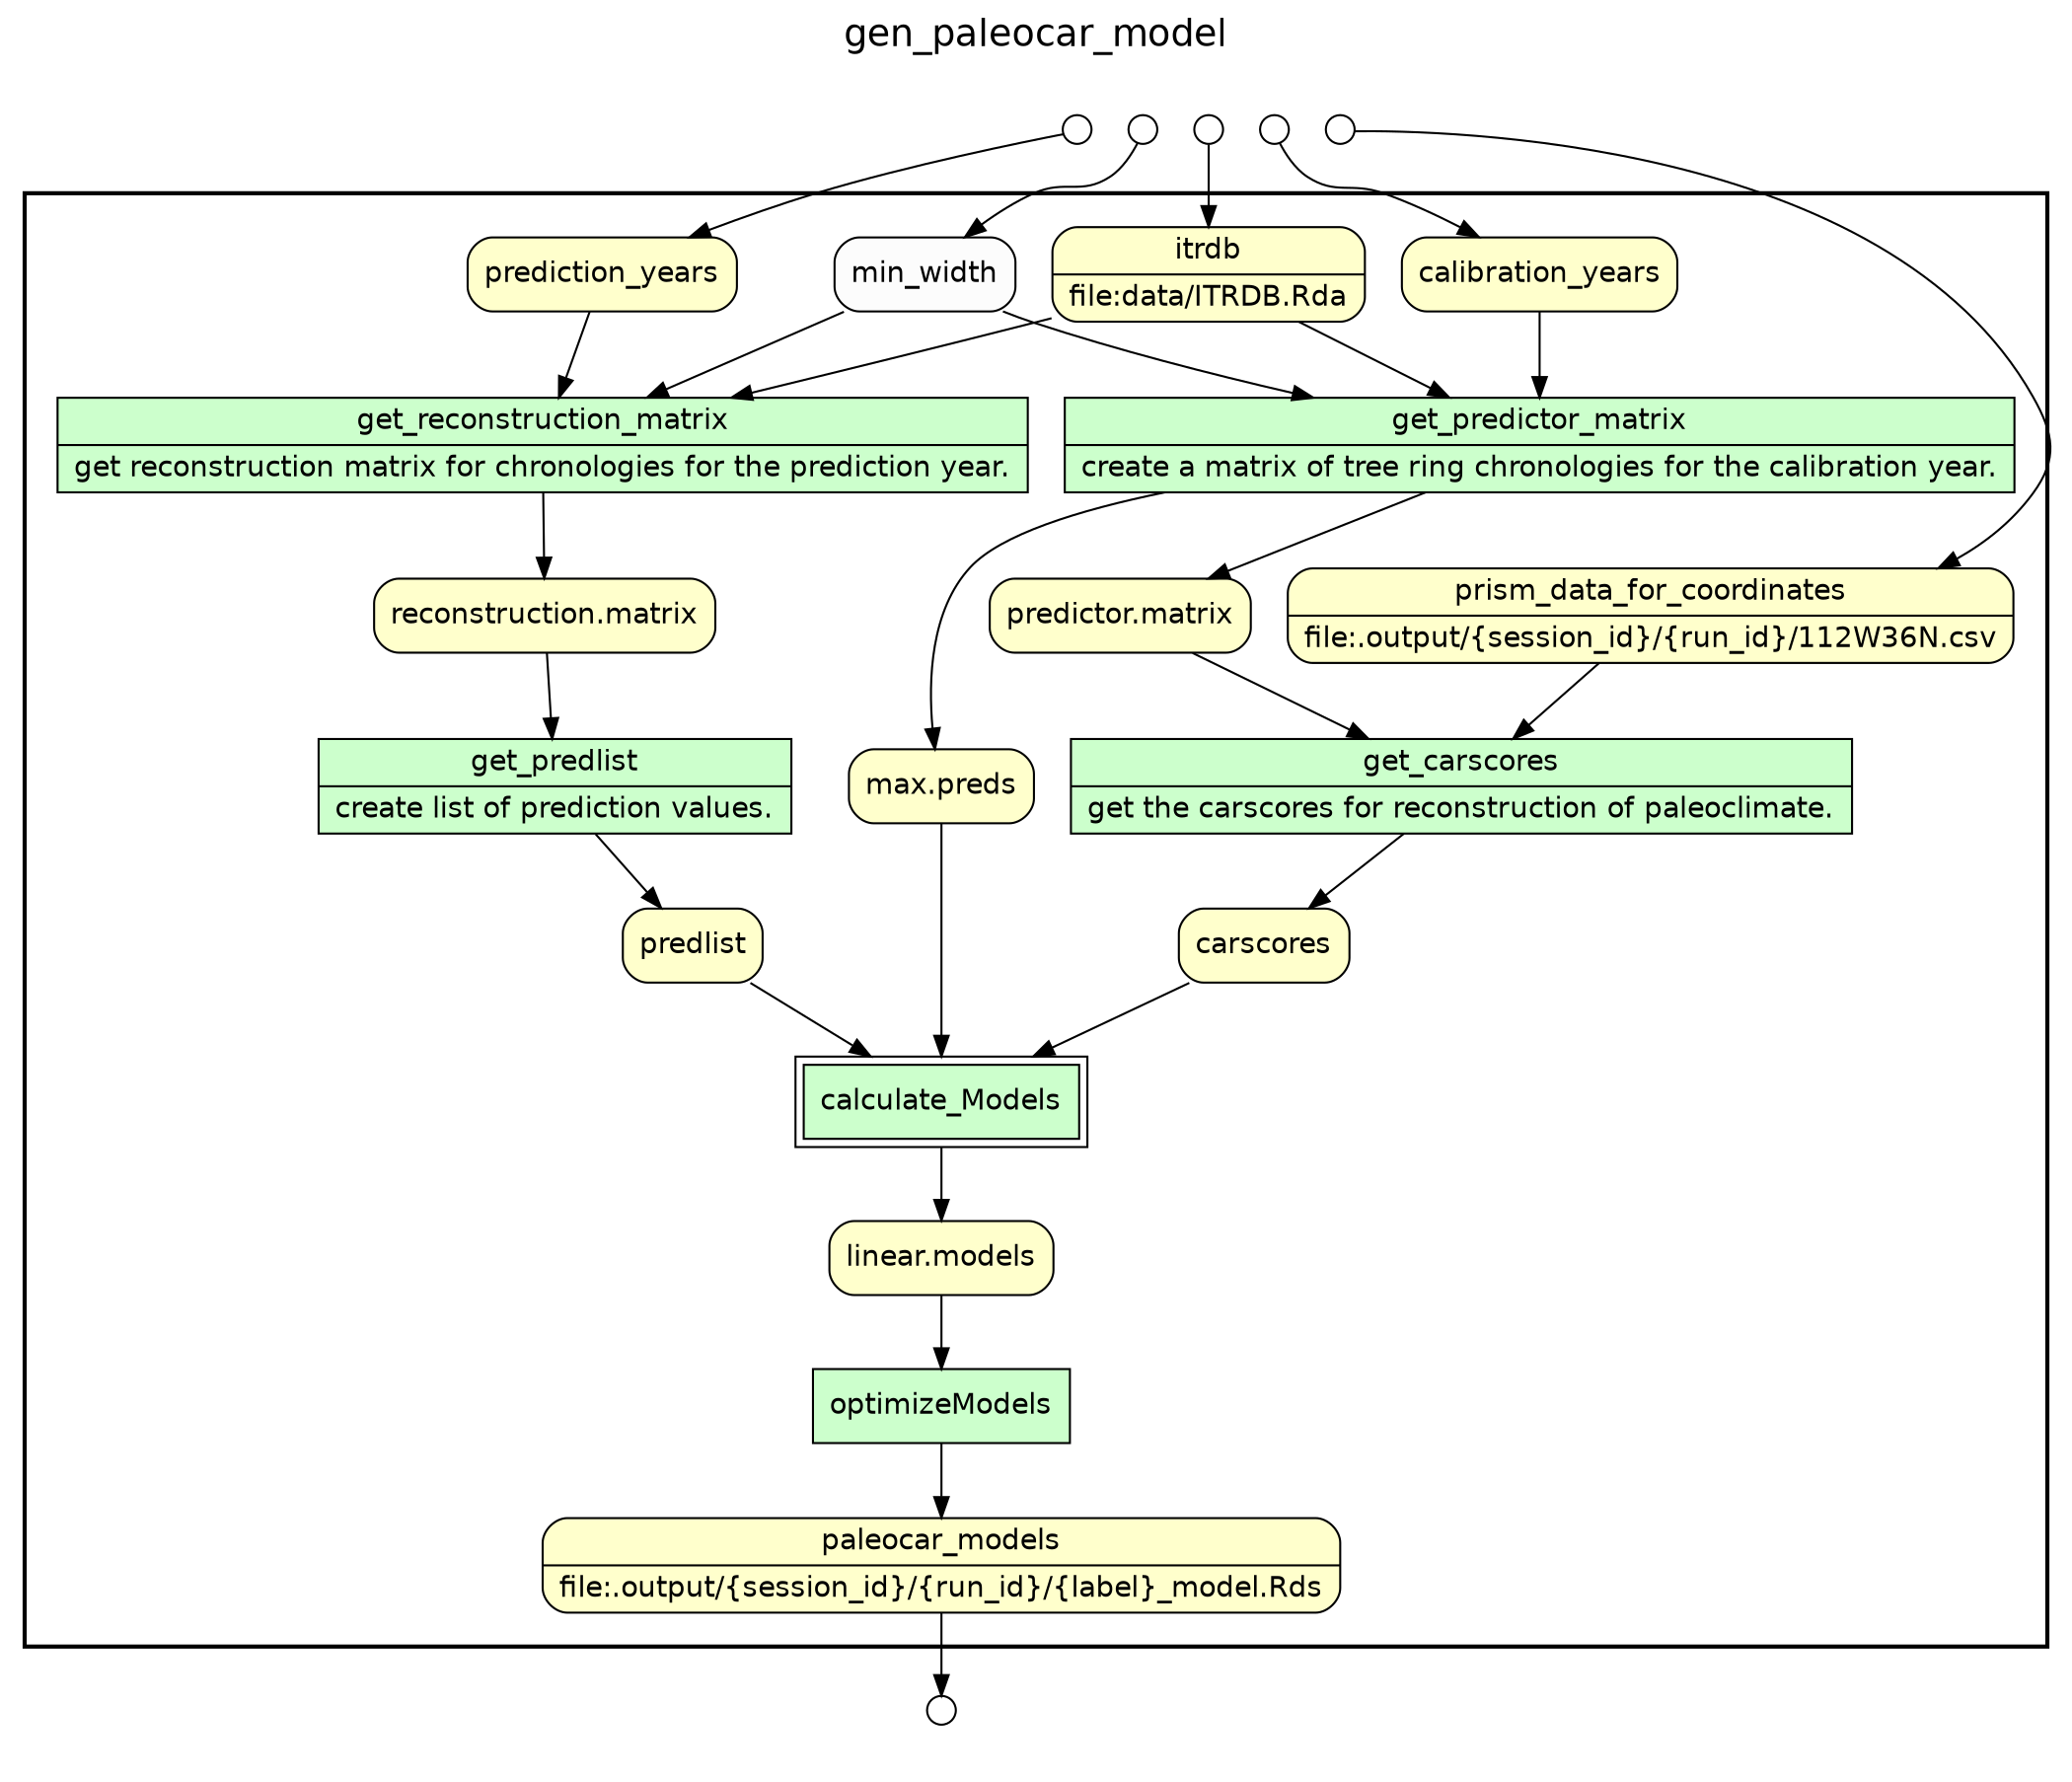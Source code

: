 
/* Start of top-level graph */
digraph Workflow {
rankdir=TB

/* Title for graph */
fontname=Helvetica; fontsize=18; labelloc=t
label=gen_paleocar_model

/* Start of double cluster for drawing box around nodes in workflow */
subgraph cluster_workflow_box_outer { label=""; color=black; penwidth=2
subgraph cluster_workflow_box_inner { label=""; penwidth=0

/* Style for nodes representing atomic programs in workflow */
node[shape=box style=filled fillcolor="#CCFFCC" peripheries=1 fontname=Helvetica]

/* Nodes representing atomic programs in workflow */
get_predictor_matrix [shape=record rankdir=LR label="{<f0> get_predictor_matrix |<f1> create a matrix of tree ring chronologies for the calibration year.}"];
get_reconstruction_matrix [shape=record rankdir=LR label="{<f0> get_reconstruction_matrix |<f1> get reconstruction matrix for chronologies for the prediction year.}"];
get_predlist [shape=record rankdir=LR label="{<f0> get_predlist |<f1> create list of prediction values.}"];
get_carscores [shape=record rankdir=LR label="{<f0> get_carscores |<f1> get the carscores for reconstruction of paleoclimate.}"];
optimizeModels

/* Style for nodes representing composite programs (sub-workflows) in workflow */
node[shape=box style=filled fillcolor="#CCFFCC" peripheries=2 fontname=Helvetica]

/* Nodes representing composite programs (sub-workflows) in workflow */
calculate_Models

/* Style for nodes representing non-parameter data channels in workflow */
node[shape=box style="rounded,filled" fillcolor="#FFFFCC" peripheries=1 fontname=Helvetica]

/* Nodes for non-parameter data channels in workflow */
itrdb [shape=record rankdir=LR label="{<f0> itrdb |<f1> file\:data/ITRDB.Rda}"];
calibration_years
prediction_years
"reconstruction.matrix"
prism_data_for_coordinates [shape=record rankdir=LR label="{<f0> prism_data_for_coordinates |<f1> file\:.output/\{session_id\}/\{run_id\}/112W36N.csv}"];
"predictor.matrix"
predlist
carscores
"max.preds"
"linear.models"
paleocar_models [shape=record rankdir=LR label="{<f0> paleocar_models |<f1> file\:.output/\{session_id\}/\{run_id\}/\{label\}_model.Rds}"];

/* Style for nodes representing parameter channels in workflow */
node[shape=box style="rounded,filled" fillcolor="#FCFCFC" peripheries=1 fontname=Helvetica]

/* Nodes representing parameter channels in workflow */
min_width

/* Edges representing connections between programs and channels */
get_predictor_matrix -> "predictor.matrix"
get_predictor_matrix -> "max.preds"
itrdb -> get_predictor_matrix
calibration_years -> get_predictor_matrix
min_width -> get_predictor_matrix
get_reconstruction_matrix -> "reconstruction.matrix"
itrdb -> get_reconstruction_matrix
prediction_years -> get_reconstruction_matrix
min_width -> get_reconstruction_matrix
get_predlist -> predlist
"reconstruction.matrix" -> get_predlist
get_carscores -> carscores
prism_data_for_coordinates -> get_carscores
"predictor.matrix" -> get_carscores
calculate_Models -> "linear.models"
predlist -> calculate_Models
carscores -> calculate_Models
"max.preds" -> calculate_Models
optimizeModels -> paleocar_models
"linear.models" -> optimizeModels

/* End of double cluster for drawing box around nodes in workflow */
}}

/* Hidden double-cluster for grouping workflow input ports */
subgraph cluster_input_ports_group_outer { label=""; penwidth=0
subgraph cluster_input_ports_group_inner { label=""; penwidth=0

/* Style for nodes representing workflow input ports */
node[shape=circle style="rounded,filled" fillcolor="#FFFFFF" peripheries=1 fontname=Helvetica width=0.2]

/* Nodes representing workflow input ports */
prediction_years_input_port [label=""]
prism_data_for_coordinates_input_port [label=""]
itrdb_input_port [label=""]
calibration_years_input_port [label=""]
min_width_input_port [label=""]

/* End of double-cluster for grouping workflow input ports */
}}

/* Hidden double-cluster for grouping workflow output ports */
subgraph cluster_output_ports_group_outer { label=""; penwidth=0
subgraph cluster_output_ports_group_inner { label=""; penwidth=0

/* Style for nodes representing workflow output ports */
node[shape=circle style="rounded,filled" fillcolor="#FFFFFF" peripheries=1 fontname=Helvetica width=0.2]

/* Nodes representing workflow output ports */
paleocar_models_output_port [label=""]

/* End of double-cluster for grouping workflow output ports */
}}

/* Edges from input ports to channels */
prediction_years_input_port -> prediction_years
prism_data_for_coordinates_input_port -> prism_data_for_coordinates
itrdb_input_port -> itrdb
calibration_years_input_port -> calibration_years
min_width_input_port -> min_width

/* Edges from channels to output ports */
paleocar_models -> paleocar_models_output_port

/* End of top-level graph */
}
